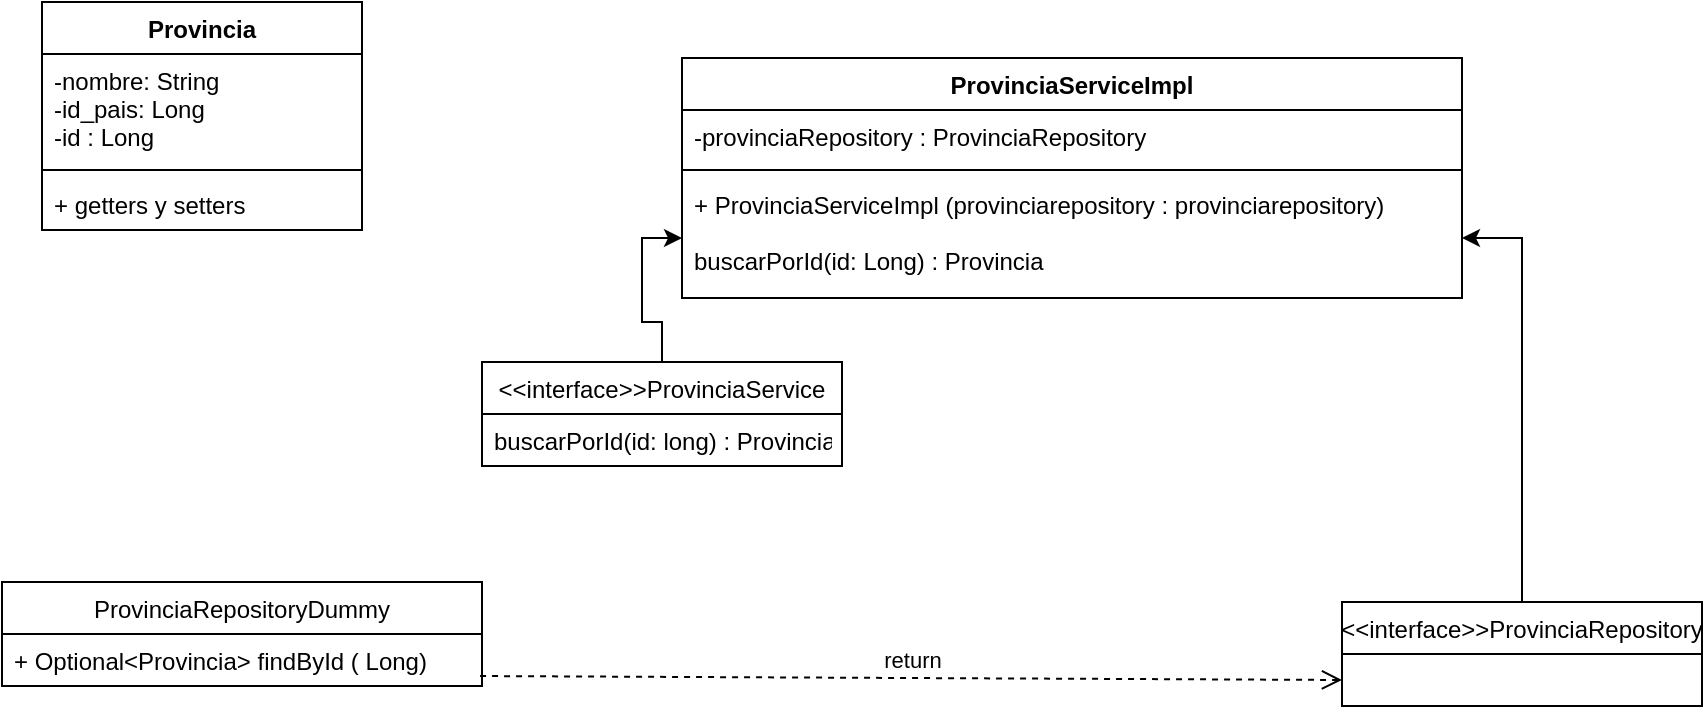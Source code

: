 <mxfile version="14.6.0" type="github">
  <diagram id="9oSQ4j19q1RiSqhT4-i-" name="Page-1">
    <mxGraphModel dx="1422" dy="762" grid="1" gridSize="10" guides="1" tooltips="1" connect="1" arrows="1" fold="1" page="1" pageScale="1" pageWidth="827" pageHeight="1169" math="0" shadow="0">
      <root>
        <mxCell id="0" />
        <mxCell id="1" parent="0" />
        <mxCell id="CafPod4dmRvEGfZJg68V-2" value="Provincia" style="swimlane;fontStyle=1;align=center;verticalAlign=top;childLayout=stackLayout;horizontal=1;startSize=26;horizontalStack=0;resizeParent=1;resizeParentMax=0;resizeLast=0;collapsible=1;marginBottom=0;" vertex="1" parent="1">
          <mxGeometry x="120" y="160" width="160" height="114" as="geometry" />
        </mxCell>
        <mxCell id="CafPod4dmRvEGfZJg68V-3" value="-nombre: String&#xa;-id_pais: Long&#xa;-id : Long" style="text;strokeColor=none;fillColor=none;align=left;verticalAlign=top;spacingLeft=4;spacingRight=4;overflow=hidden;rotatable=0;points=[[0,0.5],[1,0.5]];portConstraint=eastwest;" vertex="1" parent="CafPod4dmRvEGfZJg68V-2">
          <mxGeometry y="26" width="160" height="54" as="geometry" />
        </mxCell>
        <mxCell id="CafPod4dmRvEGfZJg68V-4" value="" style="line;strokeWidth=1;fillColor=none;align=left;verticalAlign=middle;spacingTop=-1;spacingLeft=3;spacingRight=3;rotatable=0;labelPosition=right;points=[];portConstraint=eastwest;" vertex="1" parent="CafPod4dmRvEGfZJg68V-2">
          <mxGeometry y="80" width="160" height="8" as="geometry" />
        </mxCell>
        <mxCell id="CafPod4dmRvEGfZJg68V-5" value="+ getters y setters" style="text;strokeColor=none;fillColor=none;align=left;verticalAlign=top;spacingLeft=4;spacingRight=4;overflow=hidden;rotatable=0;points=[[0,0.5],[1,0.5]];portConstraint=eastwest;" vertex="1" parent="CafPod4dmRvEGfZJg68V-2">
          <mxGeometry y="88" width="160" height="26" as="geometry" />
        </mxCell>
        <mxCell id="CafPod4dmRvEGfZJg68V-15" style="edgeStyle=orthogonalEdgeStyle;rounded=0;orthogonalLoop=1;jettySize=auto;html=1;exitX=0.5;exitY=0;exitDx=0;exitDy=0;" edge="1" parent="1" source="CafPod4dmRvEGfZJg68V-6" target="CafPod4dmRvEGfZJg68V-13">
          <mxGeometry relative="1" as="geometry" />
        </mxCell>
        <mxCell id="CafPod4dmRvEGfZJg68V-6" value="&lt;&lt;interface&gt;&gt;ProvinciaService" style="swimlane;fontStyle=0;childLayout=stackLayout;horizontal=1;startSize=26;fillColor=none;horizontalStack=0;resizeParent=1;resizeParentMax=0;resizeLast=0;collapsible=1;marginBottom=0;" vertex="1" parent="1">
          <mxGeometry x="340" y="340" width="180" height="52" as="geometry" />
        </mxCell>
        <mxCell id="CafPod4dmRvEGfZJg68V-7" value="buscarPorId(id: long) : Provincia&#xa;" style="text;strokeColor=none;fillColor=none;align=left;verticalAlign=top;spacingLeft=4;spacingRight=4;overflow=hidden;rotatable=0;points=[[0,0.5],[1,0.5]];portConstraint=eastwest;" vertex="1" parent="CafPod4dmRvEGfZJg68V-6">
          <mxGeometry y="26" width="180" height="26" as="geometry" />
        </mxCell>
        <mxCell id="CafPod4dmRvEGfZJg68V-10" value="ProvinciaServiceImpl" style="swimlane;fontStyle=1;align=center;verticalAlign=top;childLayout=stackLayout;horizontal=1;startSize=26;horizontalStack=0;resizeParent=1;resizeParentMax=0;resizeLast=0;collapsible=1;marginBottom=0;" vertex="1" parent="1">
          <mxGeometry x="440" y="188" width="390" height="120" as="geometry" />
        </mxCell>
        <mxCell id="CafPod4dmRvEGfZJg68V-11" value="-provinciaRepository : ProvinciaRepository" style="text;strokeColor=none;fillColor=none;align=left;verticalAlign=top;spacingLeft=4;spacingRight=4;overflow=hidden;rotatable=0;points=[[0,0.5],[1,0.5]];portConstraint=eastwest;" vertex="1" parent="CafPod4dmRvEGfZJg68V-10">
          <mxGeometry y="26" width="390" height="26" as="geometry" />
        </mxCell>
        <mxCell id="CafPod4dmRvEGfZJg68V-12" value="" style="line;strokeWidth=1;fillColor=none;align=left;verticalAlign=middle;spacingTop=-1;spacingLeft=3;spacingRight=3;rotatable=0;labelPosition=right;points=[];portConstraint=eastwest;" vertex="1" parent="CafPod4dmRvEGfZJg68V-10">
          <mxGeometry y="52" width="390" height="8" as="geometry" />
        </mxCell>
        <mxCell id="CafPod4dmRvEGfZJg68V-13" value="+ ProvinciaServiceImpl (provinciarepository : provinciarepository)&#xa;&#xa;buscarPorId(id: Long) : Provincia&#xa;" style="text;strokeColor=none;fillColor=none;align=left;verticalAlign=top;spacingLeft=4;spacingRight=4;overflow=hidden;rotatable=0;points=[[0,0.5],[1,0.5]];portConstraint=eastwest;" vertex="1" parent="CafPod4dmRvEGfZJg68V-10">
          <mxGeometry y="60" width="390" height="60" as="geometry" />
        </mxCell>
        <mxCell id="CafPod4dmRvEGfZJg68V-20" style="edgeStyle=orthogonalEdgeStyle;rounded=0;orthogonalLoop=1;jettySize=auto;html=1;" edge="1" parent="1" source="CafPod4dmRvEGfZJg68V-17" target="CafPod4dmRvEGfZJg68V-13">
          <mxGeometry relative="1" as="geometry" />
        </mxCell>
        <mxCell id="CafPod4dmRvEGfZJg68V-17" value="&lt;&lt;interface&gt;&gt;ProvinciaRepository" style="swimlane;fontStyle=0;childLayout=stackLayout;horizontal=1;startSize=26;fillColor=none;horizontalStack=0;resizeParent=1;resizeParentMax=0;resizeLast=0;collapsible=1;marginBottom=0;" vertex="1" parent="1">
          <mxGeometry x="770" y="460" width="180" height="52" as="geometry" />
        </mxCell>
        <mxCell id="CafPod4dmRvEGfZJg68V-21" value="ProvinciaRepositoryDummy" style="swimlane;fontStyle=0;childLayout=stackLayout;horizontal=1;startSize=26;fillColor=none;horizontalStack=0;resizeParent=1;resizeParentMax=0;resizeLast=0;collapsible=1;marginBottom=0;" vertex="1" parent="1">
          <mxGeometry x="100" y="450" width="240" height="52" as="geometry" />
        </mxCell>
        <mxCell id="CafPod4dmRvEGfZJg68V-22" value="+ Optional&lt;Provincia&gt; findById ( Long)" style="text;strokeColor=none;fillColor=none;align=left;verticalAlign=top;spacingLeft=4;spacingRight=4;overflow=hidden;rotatable=0;points=[[0,0.5],[1,0.5]];portConstraint=eastwest;" vertex="1" parent="CafPod4dmRvEGfZJg68V-21">
          <mxGeometry y="26" width="240" height="26" as="geometry" />
        </mxCell>
        <mxCell id="CafPod4dmRvEGfZJg68V-30" value="return" style="html=1;verticalAlign=bottom;endArrow=open;dashed=1;endSize=8;entryX=0;entryY=0.75;entryDx=0;entryDy=0;exitX=0.996;exitY=0.808;exitDx=0;exitDy=0;exitPerimeter=0;" edge="1" parent="1" source="CafPod4dmRvEGfZJg68V-22" target="CafPod4dmRvEGfZJg68V-17">
          <mxGeometry relative="1" as="geometry">
            <mxPoint x="420" y="500" as="sourcePoint" />
            <mxPoint x="340" y="500" as="targetPoint" />
          </mxGeometry>
        </mxCell>
      </root>
    </mxGraphModel>
  </diagram>
</mxfile>
